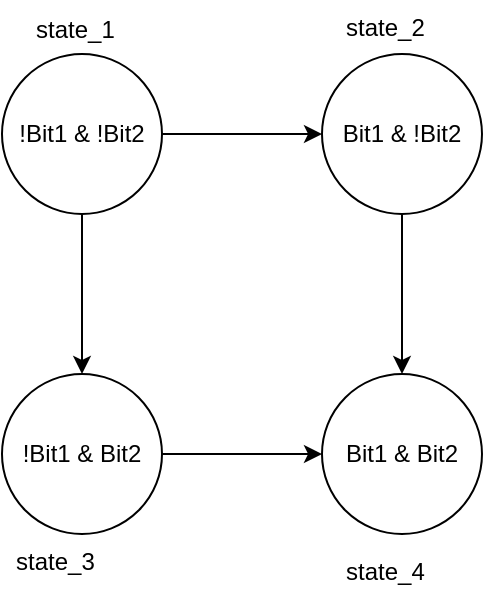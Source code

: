 <mxfile version="10.6.5" type="device"><diagram id="a899EMQVsN6DG7K6d-5T" name="Page-1"><mxGraphModel dx="632" dy="459" grid="1" gridSize="10" guides="1" tooltips="1" connect="1" arrows="1" fold="1" page="1" pageScale="1" pageWidth="827" pageHeight="1169" math="0" shadow="0"><root><mxCell id="0"/><mxCell id="1" parent="0"/><mxCell id="Cf0MFRQFkmXnhlZ5L7hU-3" value="" style="edgeStyle=orthogonalEdgeStyle;rounded=0;orthogonalLoop=1;jettySize=auto;html=1;" edge="1" parent="1" source="Cf0MFRQFkmXnhlZ5L7hU-1" target="Cf0MFRQFkmXnhlZ5L7hU-2"><mxGeometry relative="1" as="geometry"/></mxCell><mxCell id="Cf0MFRQFkmXnhlZ5L7hU-5" value="" style="edgeStyle=orthogonalEdgeStyle;rounded=0;orthogonalLoop=1;jettySize=auto;html=1;" edge="1" parent="1" source="Cf0MFRQFkmXnhlZ5L7hU-1" target="Cf0MFRQFkmXnhlZ5L7hU-4"><mxGeometry relative="1" as="geometry"/></mxCell><mxCell id="Cf0MFRQFkmXnhlZ5L7hU-1" value="!Bit1 &amp;amp; !Bit2" style="ellipse;whiteSpace=wrap;html=1;aspect=fixed;" vertex="1" parent="1"><mxGeometry x="100" y="140" width="80" height="80" as="geometry"/></mxCell><mxCell id="Cf0MFRQFkmXnhlZ5L7hU-8" value="" style="edgeStyle=orthogonalEdgeStyle;rounded=0;orthogonalLoop=1;jettySize=auto;html=1;" edge="1" parent="1" source="Cf0MFRQFkmXnhlZ5L7hU-4" target="Cf0MFRQFkmXnhlZ5L7hU-7"><mxGeometry relative="1" as="geometry"/></mxCell><mxCell id="Cf0MFRQFkmXnhlZ5L7hU-4" value="&lt;span&gt;!Bit1 &amp;amp; Bit2&lt;/span&gt;" style="ellipse;whiteSpace=wrap;html=1;aspect=fixed;" vertex="1" parent="1"><mxGeometry x="100" y="300" width="80" height="80" as="geometry"/></mxCell><mxCell id="Cf0MFRQFkmXnhlZ5L7hU-7" value="&lt;span&gt;Bit1 &amp;amp; Bit2&lt;/span&gt;" style="ellipse;whiteSpace=wrap;html=1;aspect=fixed;" vertex="1" parent="1"><mxGeometry x="260" y="300" width="80" height="80" as="geometry"/></mxCell><mxCell id="Cf0MFRQFkmXnhlZ5L7hU-9" value="" style="edgeStyle=orthogonalEdgeStyle;rounded=0;orthogonalLoop=1;jettySize=auto;html=1;" edge="1" parent="1" source="Cf0MFRQFkmXnhlZ5L7hU-2" target="Cf0MFRQFkmXnhlZ5L7hU-7"><mxGeometry relative="1" as="geometry"/></mxCell><mxCell id="Cf0MFRQFkmXnhlZ5L7hU-2" value="&lt;span&gt;Bit1 &amp;amp; !Bit2&lt;/span&gt;" style="ellipse;whiteSpace=wrap;html=1;aspect=fixed;" vertex="1" parent="1"><mxGeometry x="260" y="140" width="80" height="80" as="geometry"/></mxCell><mxCell id="Cf0MFRQFkmXnhlZ5L7hU-10" value="state_1" style="text;html=1;resizable=0;points=[];autosize=1;align=left;verticalAlign=top;spacingTop=-4;" vertex="1" parent="1"><mxGeometry x="115" y="118" width="50" height="20" as="geometry"/></mxCell><mxCell id="Cf0MFRQFkmXnhlZ5L7hU-11" value="state_2" style="text;html=1;" vertex="1" parent="1"><mxGeometry x="270" y="113" width="60" height="30" as="geometry"/></mxCell><mxCell id="Cf0MFRQFkmXnhlZ5L7hU-12" value="state_3" style="text;html=1;" vertex="1" parent="1"><mxGeometry x="105" y="380" width="60" height="30" as="geometry"/></mxCell><mxCell id="Cf0MFRQFkmXnhlZ5L7hU-13" value="state_4" style="text;html=1;" vertex="1" parent="1"><mxGeometry x="270" y="385" width="60" height="30" as="geometry"/></mxCell></root></mxGraphModel></diagram></mxfile>